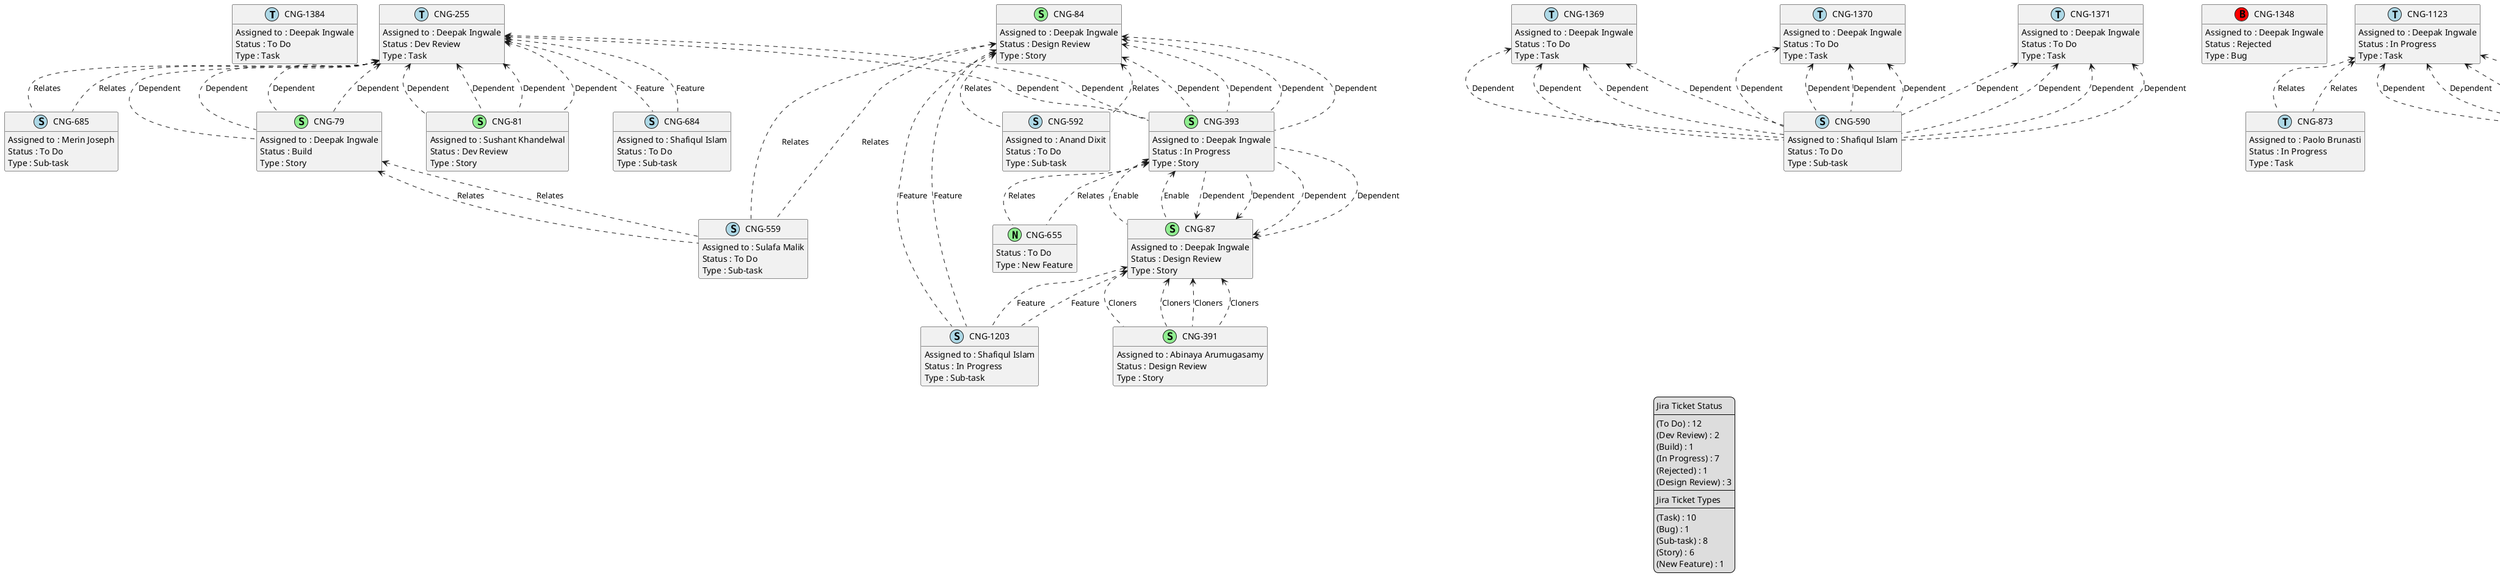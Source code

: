 @startuml
'https://plantuml.com/class-diagram

' GENERATE CLASS DIAGRAM ===========
' Generated at    : Mon Apr 15 15:10:51 CEST 2024

hide empty members

legend
Jira Ticket Status
----
(To Do) : 12
(Dev Review) : 2
(Build) : 1
(In Progress) : 7
(Rejected) : 1
(Design Review) : 3
----
Jira Ticket Types
----
(Task) : 10
(Bug) : 1
(Sub-task) : 8
(Story) : 6
(New Feature) : 1
end legend


' Tickets =======
class "CNG-1384" << (T,lightblue) >> {
  Assigned to : Deepak Ingwale
  Status : To Do
  Type : Task
}

class "CNG-559" << (S,lightblue) >> {
  Assigned to : Sulafa Malik
  Status : To Do
  Type : Sub-task
}

class "CNG-79" << (S,lightgreen) >> {
  Assigned to : Deepak Ingwale
  Status : Build
  Type : Story
}

class "CNG-255" << (T,lightblue) >> {
  Assigned to : Deepak Ingwale
  Status : Dev Review
  Type : Task
}

class "CNG-1369" << (T,lightblue) >> {
  Assigned to : Deepak Ingwale
  Status : To Do
  Type : Task
}

class "CNG-1348" << (B,red) >> {
  Assigned to : Deepak Ingwale
  Status : Rejected
  Type : Bug
}

class "CNG-873" << (T,lightblue) >> {
  Assigned to : Paolo Brunasti
  Status : In Progress
  Type : Task
}

class "CNG-1203" << (S,lightblue) >> {
  Assigned to : Shafiqul Islam
  Status : In Progress
  Type : Sub-task
}

class "CNG-655" << (N,lightgreen) >> {
  Status : To Do
  Type : New Feature
}

class "CNG-1123" << (T,lightblue) >> {
  Assigned to : Deepak Ingwale
  Status : In Progress
  Type : Task
}

class "CNG-1366" << (T,lightblue) >> {
  Assigned to : Deepak Ingwale
  Status : In Progress
  Type : Task
}

class "CNG-557" << (S,lightblue) >> {
  Assigned to : Shafiqul Islam
  Status : In Progress
  Type : Sub-task
}

class "CNG-590" << (S,lightblue) >> {
  Assigned to : Shafiqul Islam
  Status : To Do
  Type : Sub-task
}

class "CNG-1370" << (T,lightblue) >> {
  Assigned to : Deepak Ingwale
  Status : To Do
  Type : Task
}

class "CNG-1371" << (T,lightblue) >> {
  Assigned to : Deepak Ingwale
  Status : To Do
  Type : Task
}

class "CNG-391" << (S,lightgreen) >> {
  Assigned to : Abinaya Arumugasamy
  Status : Design Review
  Type : Story
}

class "CNG-592" << (S,lightblue) >> {
  Assigned to : Anand Dixit
  Status : To Do
  Type : Sub-task
}

class "CNG-393" << (S,lightgreen) >> {
  Assigned to : Deepak Ingwale
  Status : In Progress
  Type : Story
}

class "CNG-81" << (S,lightgreen) >> {
  Assigned to : Sushant Khandelwal
  Status : Dev Review
  Type : Story
}

class "CNG-84" << (S,lightgreen) >> {
  Assigned to : Deepak Ingwale
  Status : Design Review
  Type : Story
}

class "CNG-87" << (S,lightgreen) >> {
  Assigned to : Deepak Ingwale
  Status : Design Review
  Type : Story
}

class "CNG-684" << (S,lightblue) >> {
  Assigned to : Shafiqul Islam
  Status : To Do
  Type : Sub-task
}

class "CNG-685" << (S,lightblue) >> {
  Assigned to : Merin Joseph
  Status : To Do
  Type : Sub-task
}

class "CNG-1277" << (T,lightblue) >> {
  Assigned to : Deepak Ingwale
  Status : To Do
  Type : Task
}

class "CNG-589" << (S,lightblue) >> {
  Assigned to : Shafiqul Islam
  Status : In Progress
  Type : Sub-task
}

class "CNG-1278" << (T,lightblue) >> {
  Assigned to : Deepak Ingwale
  Status : To Do
  Type : Task
}



' Links =======
"CNG-255" <.. "CNG-79" : Dependent
"CNG-255" <.. "CNG-81" : Dependent
"CNG-255" <.. "CNG-685" : Relates
"CNG-255" <.. "CNG-79" : Dependent
"CNG-255" <.. "CNG-81" : Dependent
"CNG-255" <.. "CNG-685" : Relates
"CNG-255" <.. "CNG-79" : Dependent
"CNG-255" <.. "CNG-81" : Dependent
"CNG-255" <.. "CNG-393" : Dependent
"CNG-255" <.. "CNG-684" : Feature
"CNG-255" <.. "CNG-79" : Dependent
"CNG-255" <.. "CNG-81" : Dependent
"CNG-255" <.. "CNG-393" : Dependent
"CNG-255" <.. "CNG-684" : Feature
"CNG-393" <.. "CNG-87" : Enable
"CNG-393" <.. "CNG-87" : Enable
"CNG-393" <.. "CNG-655" : Relates
"CNG-393" <.. "CNG-655" : Relates
"CNG-1277" <.. "CNG-557" : Dependent
"CNG-1277" <.. "CNG-557" : Dependent
"CNG-1277" <.. "CNG-557" : Dependent
"CNG-1277" <.. "CNG-557" : Dependent
"CNG-1278" <.. "CNG-557" : Dependent
"CNG-1278" <.. "CNG-557" : Dependent
"CNG-1278" <.. "CNG-557" : Dependent
"CNG-1278" <.. "CNG-557" : Dependent
"CNG-1369" <.. "CNG-590" : Dependent
"CNG-1369" <.. "CNG-590" : Dependent
"CNG-1369" <.. "CNG-590" : Dependent
"CNG-1369" <.. "CNG-590" : Dependent
"CNG-1123" <.. "CNG-557" : Dependent
"CNG-1123" <.. "CNG-873" : Relates
"CNG-1123" <.. "CNG-557" : Dependent
"CNG-1123" <.. "CNG-873" : Relates
"CNG-1123" <.. "CNG-557" : Dependent
"CNG-1123" <.. "CNG-557" : Dependent
"CNG-1366" <.. "CNG-589" : Dependent
"CNG-1366" <.. "CNG-589" : Dependent
"CNG-1366" <.. "CNG-589" : Dependent
"CNG-1366" <.. "CNG-589" : Dependent
"CNG-1370" <.. "CNG-590" : Dependent
"CNG-1370" <.. "CNG-590" : Dependent
"CNG-1370" <.. "CNG-590" : Dependent
"CNG-1370" <.. "CNG-590" : Dependent
"CNG-1371" <.. "CNG-590" : Dependent
"CNG-1371" <.. "CNG-590" : Dependent
"CNG-1371" <.. "CNG-590" : Dependent
"CNG-1371" <.. "CNG-590" : Dependent
"CNG-79" <.. "CNG-559" : Relates
"CNG-79" <.. "CNG-559" : Relates
"CNG-84" <.. "CNG-393" : Dependent
"CNG-84" <.. "CNG-559" : Relates
"CNG-84" <.. "CNG-393" : Dependent
"CNG-84" <.. "CNG-559" : Relates
"CNG-84" <.. "CNG-393" : Dependent
"CNG-84" <.. "CNG-1203" : Feature
"CNG-84" <.. "CNG-592" : Relates
"CNG-84" <.. "CNG-393" : Dependent
"CNG-84" <.. "CNG-1203" : Feature
"CNG-84" <.. "CNG-592" : Relates
"CNG-87" <.. "CNG-391" : Cloners
"CNG-87" <.. "CNG-393" : Dependent
"CNG-87" <.. "CNG-391" : Cloners
"CNG-87" <.. "CNG-393" : Dependent
"CNG-87" <.. "CNG-391" : Cloners
"CNG-87" <.. "CNG-393" : Dependent
"CNG-87" <.. "CNG-1203" : Feature
"CNG-87" <.. "CNG-391" : Cloners
"CNG-87" <.. "CNG-393" : Dependent
"CNG-87" <.. "CNG-1203" : Feature


@enduml
